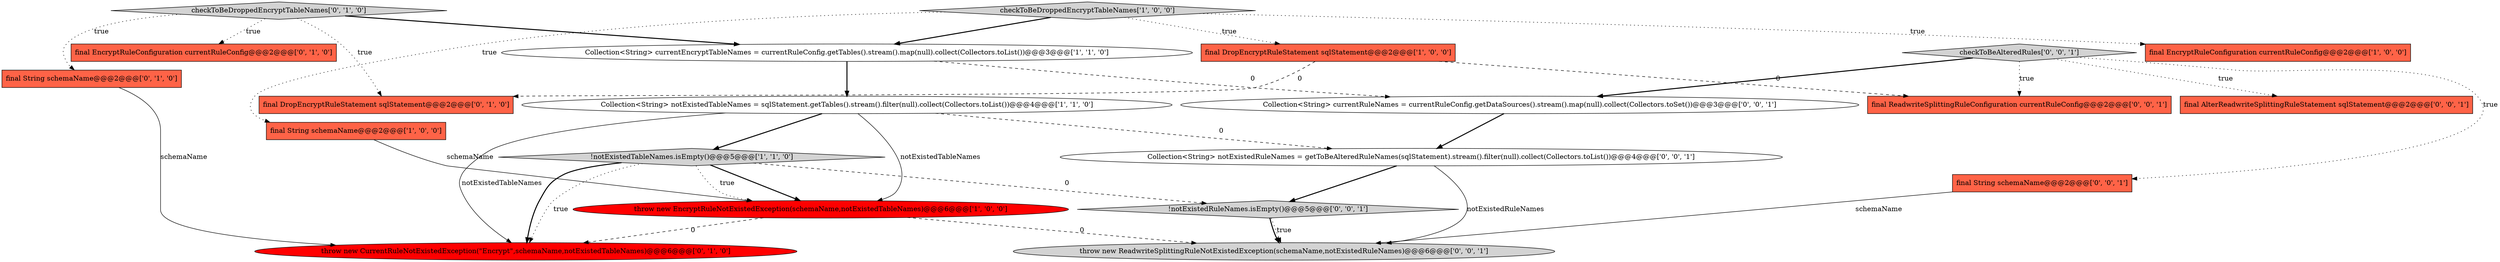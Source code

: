 digraph {
14 [style = filled, label = "throw new ReadwriteSplittingRuleNotExistedException(schemaName,notExistedRuleNames)@@@6@@@['0', '0', '1']", fillcolor = lightgray, shape = ellipse image = "AAA0AAABBB3BBB"];
2 [style = filled, label = "Collection<String> currentEncryptTableNames = currentRuleConfig.getTables().stream().map(null).collect(Collectors.toList())@@@3@@@['1', '1', '0']", fillcolor = white, shape = ellipse image = "AAA0AAABBB1BBB"];
7 [style = filled, label = "Collection<String> notExistedTableNames = sqlStatement.getTables().stream().filter(null).collect(Collectors.toList())@@@4@@@['1', '1', '0']", fillcolor = white, shape = ellipse image = "AAA0AAABBB1BBB"];
11 [style = filled, label = "final DropEncryptRuleStatement sqlStatement@@@2@@@['0', '1', '0']", fillcolor = tomato, shape = box image = "AAA1AAABBB2BBB"];
13 [style = filled, label = "!notExistedRuleNames.isEmpty()@@@5@@@['0', '0', '1']", fillcolor = lightgray, shape = diamond image = "AAA0AAABBB3BBB"];
9 [style = filled, label = "final EncryptRuleConfiguration currentRuleConfig@@@2@@@['0', '1', '0']", fillcolor = tomato, shape = box image = "AAA0AAABBB2BBB"];
16 [style = filled, label = "final String schemaName@@@2@@@['0', '0', '1']", fillcolor = tomato, shape = box image = "AAA0AAABBB3BBB"];
19 [style = filled, label = "final ReadwriteSplittingRuleConfiguration currentRuleConfig@@@2@@@['0', '0', '1']", fillcolor = tomato, shape = box image = "AAA0AAABBB3BBB"];
18 [style = filled, label = "checkToBeAlteredRules['0', '0', '1']", fillcolor = lightgray, shape = diamond image = "AAA0AAABBB3BBB"];
8 [style = filled, label = "checkToBeDroppedEncryptTableNames['0', '1', '0']", fillcolor = lightgray, shape = diamond image = "AAA0AAABBB2BBB"];
4 [style = filled, label = "throw new EncryptRuleNotExistedException(schemaName,notExistedTableNames)@@@6@@@['1', '0', '0']", fillcolor = red, shape = ellipse image = "AAA1AAABBB1BBB"];
5 [style = filled, label = "final DropEncryptRuleStatement sqlStatement@@@2@@@['1', '0', '0']", fillcolor = tomato, shape = box image = "AAA1AAABBB1BBB"];
17 [style = filled, label = "final AlterReadwriteSplittingRuleStatement sqlStatement@@@2@@@['0', '0', '1']", fillcolor = tomato, shape = box image = "AAA0AAABBB3BBB"];
20 [style = filled, label = "Collection<String> notExistedRuleNames = getToBeAlteredRuleNames(sqlStatement).stream().filter(null).collect(Collectors.toList())@@@4@@@['0', '0', '1']", fillcolor = white, shape = ellipse image = "AAA0AAABBB3BBB"];
1 [style = filled, label = "checkToBeDroppedEncryptTableNames['1', '0', '0']", fillcolor = lightgray, shape = diamond image = "AAA0AAABBB1BBB"];
0 [style = filled, label = "final String schemaName@@@2@@@['1', '0', '0']", fillcolor = tomato, shape = box image = "AAA0AAABBB1BBB"];
10 [style = filled, label = "final String schemaName@@@2@@@['0', '1', '0']", fillcolor = tomato, shape = box image = "AAA0AAABBB2BBB"];
6 [style = filled, label = "!notExistedTableNames.isEmpty()@@@5@@@['1', '1', '0']", fillcolor = lightgray, shape = diamond image = "AAA0AAABBB1BBB"];
12 [style = filled, label = "throw new CurrentRuleNotExistedException(\"Encrypt\",schemaName,notExistedTableNames)@@@6@@@['0', '1', '0']", fillcolor = red, shape = ellipse image = "AAA1AAABBB2BBB"];
3 [style = filled, label = "final EncryptRuleConfiguration currentRuleConfig@@@2@@@['1', '0', '0']", fillcolor = tomato, shape = box image = "AAA0AAABBB1BBB"];
15 [style = filled, label = "Collection<String> currentRuleNames = currentRuleConfig.getDataSources().stream().map(null).collect(Collectors.toSet())@@@3@@@['0', '0', '1']", fillcolor = white, shape = ellipse image = "AAA0AAABBB3BBB"];
20->13 [style = bold, label=""];
18->16 [style = dotted, label="true"];
18->15 [style = bold, label=""];
18->19 [style = dotted, label="true"];
7->20 [style = dashed, label="0"];
7->12 [style = solid, label="notExistedTableNames"];
8->10 [style = dotted, label="true"];
4->12 [style = dashed, label="0"];
1->3 [style = dotted, label="true"];
2->15 [style = dashed, label="0"];
6->4 [style = bold, label=""];
6->13 [style = dashed, label="0"];
10->12 [style = solid, label="schemaName"];
6->4 [style = dotted, label="true"];
8->2 [style = bold, label=""];
5->11 [style = dashed, label="0"];
15->20 [style = bold, label=""];
7->6 [style = bold, label=""];
8->11 [style = dotted, label="true"];
4->14 [style = dashed, label="0"];
1->2 [style = bold, label=""];
0->4 [style = solid, label="schemaName"];
16->14 [style = solid, label="schemaName"];
20->14 [style = solid, label="notExistedRuleNames"];
2->7 [style = bold, label=""];
1->0 [style = dotted, label="true"];
6->12 [style = dotted, label="true"];
8->9 [style = dotted, label="true"];
13->14 [style = dotted, label="true"];
18->17 [style = dotted, label="true"];
5->19 [style = dashed, label="0"];
13->14 [style = bold, label=""];
1->5 [style = dotted, label="true"];
7->4 [style = solid, label="notExistedTableNames"];
6->12 [style = bold, label=""];
}
